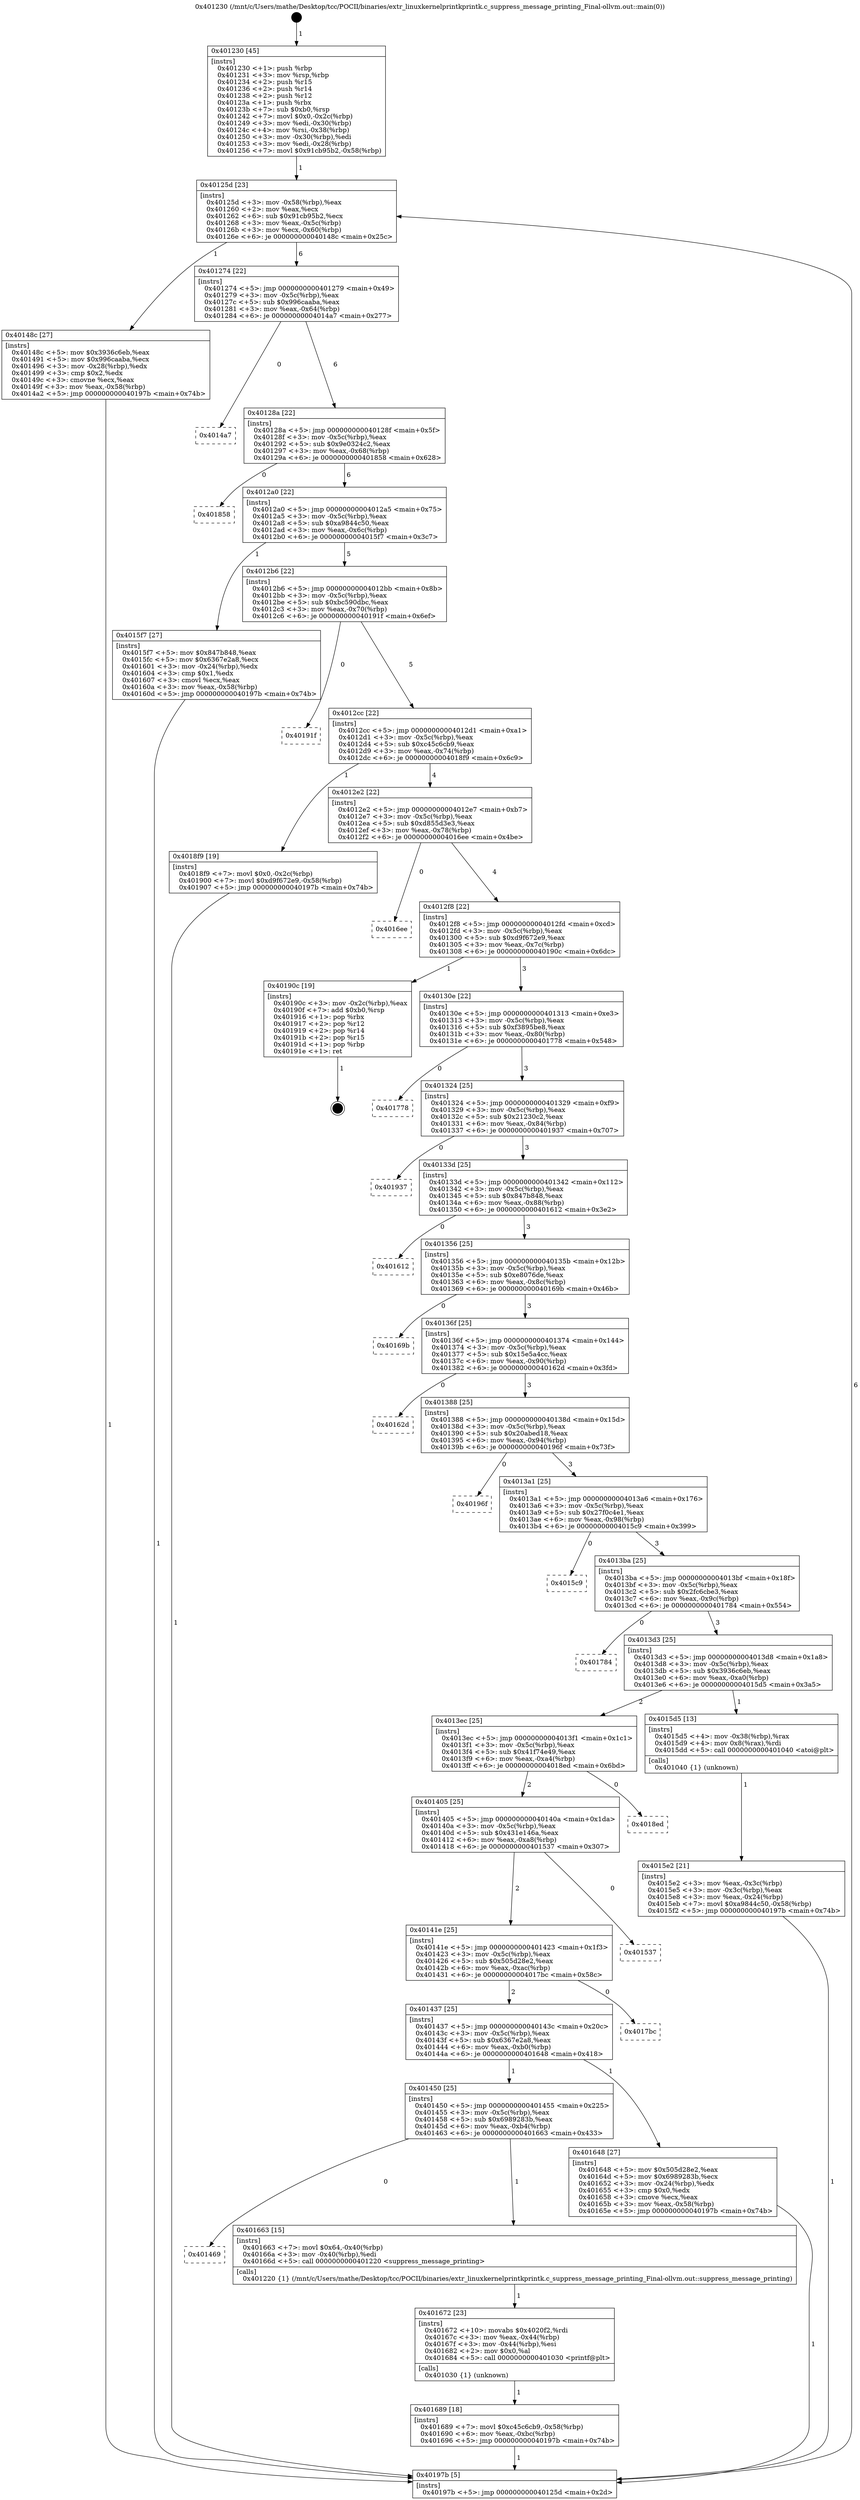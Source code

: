 digraph "0x401230" {
  label = "0x401230 (/mnt/c/Users/mathe/Desktop/tcc/POCII/binaries/extr_linuxkernelprintkprintk.c_suppress_message_printing_Final-ollvm.out::main(0))"
  labelloc = "t"
  node[shape=record]

  Entry [label="",width=0.3,height=0.3,shape=circle,fillcolor=black,style=filled]
  "0x40125d" [label="{
     0x40125d [23]\l
     | [instrs]\l
     &nbsp;&nbsp;0x40125d \<+3\>: mov -0x58(%rbp),%eax\l
     &nbsp;&nbsp;0x401260 \<+2\>: mov %eax,%ecx\l
     &nbsp;&nbsp;0x401262 \<+6\>: sub $0x91cb95b2,%ecx\l
     &nbsp;&nbsp;0x401268 \<+3\>: mov %eax,-0x5c(%rbp)\l
     &nbsp;&nbsp;0x40126b \<+3\>: mov %ecx,-0x60(%rbp)\l
     &nbsp;&nbsp;0x40126e \<+6\>: je 000000000040148c \<main+0x25c\>\l
  }"]
  "0x40148c" [label="{
     0x40148c [27]\l
     | [instrs]\l
     &nbsp;&nbsp;0x40148c \<+5\>: mov $0x3936c6eb,%eax\l
     &nbsp;&nbsp;0x401491 \<+5\>: mov $0x996caaba,%ecx\l
     &nbsp;&nbsp;0x401496 \<+3\>: mov -0x28(%rbp),%edx\l
     &nbsp;&nbsp;0x401499 \<+3\>: cmp $0x2,%edx\l
     &nbsp;&nbsp;0x40149c \<+3\>: cmovne %ecx,%eax\l
     &nbsp;&nbsp;0x40149f \<+3\>: mov %eax,-0x58(%rbp)\l
     &nbsp;&nbsp;0x4014a2 \<+5\>: jmp 000000000040197b \<main+0x74b\>\l
  }"]
  "0x401274" [label="{
     0x401274 [22]\l
     | [instrs]\l
     &nbsp;&nbsp;0x401274 \<+5\>: jmp 0000000000401279 \<main+0x49\>\l
     &nbsp;&nbsp;0x401279 \<+3\>: mov -0x5c(%rbp),%eax\l
     &nbsp;&nbsp;0x40127c \<+5\>: sub $0x996caaba,%eax\l
     &nbsp;&nbsp;0x401281 \<+3\>: mov %eax,-0x64(%rbp)\l
     &nbsp;&nbsp;0x401284 \<+6\>: je 00000000004014a7 \<main+0x277\>\l
  }"]
  "0x40197b" [label="{
     0x40197b [5]\l
     | [instrs]\l
     &nbsp;&nbsp;0x40197b \<+5\>: jmp 000000000040125d \<main+0x2d\>\l
  }"]
  "0x401230" [label="{
     0x401230 [45]\l
     | [instrs]\l
     &nbsp;&nbsp;0x401230 \<+1\>: push %rbp\l
     &nbsp;&nbsp;0x401231 \<+3\>: mov %rsp,%rbp\l
     &nbsp;&nbsp;0x401234 \<+2\>: push %r15\l
     &nbsp;&nbsp;0x401236 \<+2\>: push %r14\l
     &nbsp;&nbsp;0x401238 \<+2\>: push %r12\l
     &nbsp;&nbsp;0x40123a \<+1\>: push %rbx\l
     &nbsp;&nbsp;0x40123b \<+7\>: sub $0xb0,%rsp\l
     &nbsp;&nbsp;0x401242 \<+7\>: movl $0x0,-0x2c(%rbp)\l
     &nbsp;&nbsp;0x401249 \<+3\>: mov %edi,-0x30(%rbp)\l
     &nbsp;&nbsp;0x40124c \<+4\>: mov %rsi,-0x38(%rbp)\l
     &nbsp;&nbsp;0x401250 \<+3\>: mov -0x30(%rbp),%edi\l
     &nbsp;&nbsp;0x401253 \<+3\>: mov %edi,-0x28(%rbp)\l
     &nbsp;&nbsp;0x401256 \<+7\>: movl $0x91cb95b2,-0x58(%rbp)\l
  }"]
  Exit [label="",width=0.3,height=0.3,shape=circle,fillcolor=black,style=filled,peripheries=2]
  "0x4014a7" [label="{
     0x4014a7\l
  }", style=dashed]
  "0x40128a" [label="{
     0x40128a [22]\l
     | [instrs]\l
     &nbsp;&nbsp;0x40128a \<+5\>: jmp 000000000040128f \<main+0x5f\>\l
     &nbsp;&nbsp;0x40128f \<+3\>: mov -0x5c(%rbp),%eax\l
     &nbsp;&nbsp;0x401292 \<+5\>: sub $0x9e0324c2,%eax\l
     &nbsp;&nbsp;0x401297 \<+3\>: mov %eax,-0x68(%rbp)\l
     &nbsp;&nbsp;0x40129a \<+6\>: je 0000000000401858 \<main+0x628\>\l
  }"]
  "0x401689" [label="{
     0x401689 [18]\l
     | [instrs]\l
     &nbsp;&nbsp;0x401689 \<+7\>: movl $0xc45c6cb9,-0x58(%rbp)\l
     &nbsp;&nbsp;0x401690 \<+6\>: mov %eax,-0xbc(%rbp)\l
     &nbsp;&nbsp;0x401696 \<+5\>: jmp 000000000040197b \<main+0x74b\>\l
  }"]
  "0x401858" [label="{
     0x401858\l
  }", style=dashed]
  "0x4012a0" [label="{
     0x4012a0 [22]\l
     | [instrs]\l
     &nbsp;&nbsp;0x4012a0 \<+5\>: jmp 00000000004012a5 \<main+0x75\>\l
     &nbsp;&nbsp;0x4012a5 \<+3\>: mov -0x5c(%rbp),%eax\l
     &nbsp;&nbsp;0x4012a8 \<+5\>: sub $0xa9844c50,%eax\l
     &nbsp;&nbsp;0x4012ad \<+3\>: mov %eax,-0x6c(%rbp)\l
     &nbsp;&nbsp;0x4012b0 \<+6\>: je 00000000004015f7 \<main+0x3c7\>\l
  }"]
  "0x401672" [label="{
     0x401672 [23]\l
     | [instrs]\l
     &nbsp;&nbsp;0x401672 \<+10\>: movabs $0x4020f2,%rdi\l
     &nbsp;&nbsp;0x40167c \<+3\>: mov %eax,-0x44(%rbp)\l
     &nbsp;&nbsp;0x40167f \<+3\>: mov -0x44(%rbp),%esi\l
     &nbsp;&nbsp;0x401682 \<+2\>: mov $0x0,%al\l
     &nbsp;&nbsp;0x401684 \<+5\>: call 0000000000401030 \<printf@plt\>\l
     | [calls]\l
     &nbsp;&nbsp;0x401030 \{1\} (unknown)\l
  }"]
  "0x4015f7" [label="{
     0x4015f7 [27]\l
     | [instrs]\l
     &nbsp;&nbsp;0x4015f7 \<+5\>: mov $0x847b848,%eax\l
     &nbsp;&nbsp;0x4015fc \<+5\>: mov $0x6367e2a8,%ecx\l
     &nbsp;&nbsp;0x401601 \<+3\>: mov -0x24(%rbp),%edx\l
     &nbsp;&nbsp;0x401604 \<+3\>: cmp $0x1,%edx\l
     &nbsp;&nbsp;0x401607 \<+3\>: cmovl %ecx,%eax\l
     &nbsp;&nbsp;0x40160a \<+3\>: mov %eax,-0x58(%rbp)\l
     &nbsp;&nbsp;0x40160d \<+5\>: jmp 000000000040197b \<main+0x74b\>\l
  }"]
  "0x4012b6" [label="{
     0x4012b6 [22]\l
     | [instrs]\l
     &nbsp;&nbsp;0x4012b6 \<+5\>: jmp 00000000004012bb \<main+0x8b\>\l
     &nbsp;&nbsp;0x4012bb \<+3\>: mov -0x5c(%rbp),%eax\l
     &nbsp;&nbsp;0x4012be \<+5\>: sub $0xbc590dbc,%eax\l
     &nbsp;&nbsp;0x4012c3 \<+3\>: mov %eax,-0x70(%rbp)\l
     &nbsp;&nbsp;0x4012c6 \<+6\>: je 000000000040191f \<main+0x6ef\>\l
  }"]
  "0x401469" [label="{
     0x401469\l
  }", style=dashed]
  "0x40191f" [label="{
     0x40191f\l
  }", style=dashed]
  "0x4012cc" [label="{
     0x4012cc [22]\l
     | [instrs]\l
     &nbsp;&nbsp;0x4012cc \<+5\>: jmp 00000000004012d1 \<main+0xa1\>\l
     &nbsp;&nbsp;0x4012d1 \<+3\>: mov -0x5c(%rbp),%eax\l
     &nbsp;&nbsp;0x4012d4 \<+5\>: sub $0xc45c6cb9,%eax\l
     &nbsp;&nbsp;0x4012d9 \<+3\>: mov %eax,-0x74(%rbp)\l
     &nbsp;&nbsp;0x4012dc \<+6\>: je 00000000004018f9 \<main+0x6c9\>\l
  }"]
  "0x401663" [label="{
     0x401663 [15]\l
     | [instrs]\l
     &nbsp;&nbsp;0x401663 \<+7\>: movl $0x64,-0x40(%rbp)\l
     &nbsp;&nbsp;0x40166a \<+3\>: mov -0x40(%rbp),%edi\l
     &nbsp;&nbsp;0x40166d \<+5\>: call 0000000000401220 \<suppress_message_printing\>\l
     | [calls]\l
     &nbsp;&nbsp;0x401220 \{1\} (/mnt/c/Users/mathe/Desktop/tcc/POCII/binaries/extr_linuxkernelprintkprintk.c_suppress_message_printing_Final-ollvm.out::suppress_message_printing)\l
  }"]
  "0x4018f9" [label="{
     0x4018f9 [19]\l
     | [instrs]\l
     &nbsp;&nbsp;0x4018f9 \<+7\>: movl $0x0,-0x2c(%rbp)\l
     &nbsp;&nbsp;0x401900 \<+7\>: movl $0xd9f672e9,-0x58(%rbp)\l
     &nbsp;&nbsp;0x401907 \<+5\>: jmp 000000000040197b \<main+0x74b\>\l
  }"]
  "0x4012e2" [label="{
     0x4012e2 [22]\l
     | [instrs]\l
     &nbsp;&nbsp;0x4012e2 \<+5\>: jmp 00000000004012e7 \<main+0xb7\>\l
     &nbsp;&nbsp;0x4012e7 \<+3\>: mov -0x5c(%rbp),%eax\l
     &nbsp;&nbsp;0x4012ea \<+5\>: sub $0xd855d3e3,%eax\l
     &nbsp;&nbsp;0x4012ef \<+3\>: mov %eax,-0x78(%rbp)\l
     &nbsp;&nbsp;0x4012f2 \<+6\>: je 00000000004016ee \<main+0x4be\>\l
  }"]
  "0x401450" [label="{
     0x401450 [25]\l
     | [instrs]\l
     &nbsp;&nbsp;0x401450 \<+5\>: jmp 0000000000401455 \<main+0x225\>\l
     &nbsp;&nbsp;0x401455 \<+3\>: mov -0x5c(%rbp),%eax\l
     &nbsp;&nbsp;0x401458 \<+5\>: sub $0x6989283b,%eax\l
     &nbsp;&nbsp;0x40145d \<+6\>: mov %eax,-0xb4(%rbp)\l
     &nbsp;&nbsp;0x401463 \<+6\>: je 0000000000401663 \<main+0x433\>\l
  }"]
  "0x4016ee" [label="{
     0x4016ee\l
  }", style=dashed]
  "0x4012f8" [label="{
     0x4012f8 [22]\l
     | [instrs]\l
     &nbsp;&nbsp;0x4012f8 \<+5\>: jmp 00000000004012fd \<main+0xcd\>\l
     &nbsp;&nbsp;0x4012fd \<+3\>: mov -0x5c(%rbp),%eax\l
     &nbsp;&nbsp;0x401300 \<+5\>: sub $0xd9f672e9,%eax\l
     &nbsp;&nbsp;0x401305 \<+3\>: mov %eax,-0x7c(%rbp)\l
     &nbsp;&nbsp;0x401308 \<+6\>: je 000000000040190c \<main+0x6dc\>\l
  }"]
  "0x401648" [label="{
     0x401648 [27]\l
     | [instrs]\l
     &nbsp;&nbsp;0x401648 \<+5\>: mov $0x505d28e2,%eax\l
     &nbsp;&nbsp;0x40164d \<+5\>: mov $0x6989283b,%ecx\l
     &nbsp;&nbsp;0x401652 \<+3\>: mov -0x24(%rbp),%edx\l
     &nbsp;&nbsp;0x401655 \<+3\>: cmp $0x0,%edx\l
     &nbsp;&nbsp;0x401658 \<+3\>: cmove %ecx,%eax\l
     &nbsp;&nbsp;0x40165b \<+3\>: mov %eax,-0x58(%rbp)\l
     &nbsp;&nbsp;0x40165e \<+5\>: jmp 000000000040197b \<main+0x74b\>\l
  }"]
  "0x40190c" [label="{
     0x40190c [19]\l
     | [instrs]\l
     &nbsp;&nbsp;0x40190c \<+3\>: mov -0x2c(%rbp),%eax\l
     &nbsp;&nbsp;0x40190f \<+7\>: add $0xb0,%rsp\l
     &nbsp;&nbsp;0x401916 \<+1\>: pop %rbx\l
     &nbsp;&nbsp;0x401917 \<+2\>: pop %r12\l
     &nbsp;&nbsp;0x401919 \<+2\>: pop %r14\l
     &nbsp;&nbsp;0x40191b \<+2\>: pop %r15\l
     &nbsp;&nbsp;0x40191d \<+1\>: pop %rbp\l
     &nbsp;&nbsp;0x40191e \<+1\>: ret\l
  }"]
  "0x40130e" [label="{
     0x40130e [22]\l
     | [instrs]\l
     &nbsp;&nbsp;0x40130e \<+5\>: jmp 0000000000401313 \<main+0xe3\>\l
     &nbsp;&nbsp;0x401313 \<+3\>: mov -0x5c(%rbp),%eax\l
     &nbsp;&nbsp;0x401316 \<+5\>: sub $0xf3895be8,%eax\l
     &nbsp;&nbsp;0x40131b \<+3\>: mov %eax,-0x80(%rbp)\l
     &nbsp;&nbsp;0x40131e \<+6\>: je 0000000000401778 \<main+0x548\>\l
  }"]
  "0x401437" [label="{
     0x401437 [25]\l
     | [instrs]\l
     &nbsp;&nbsp;0x401437 \<+5\>: jmp 000000000040143c \<main+0x20c\>\l
     &nbsp;&nbsp;0x40143c \<+3\>: mov -0x5c(%rbp),%eax\l
     &nbsp;&nbsp;0x40143f \<+5\>: sub $0x6367e2a8,%eax\l
     &nbsp;&nbsp;0x401444 \<+6\>: mov %eax,-0xb0(%rbp)\l
     &nbsp;&nbsp;0x40144a \<+6\>: je 0000000000401648 \<main+0x418\>\l
  }"]
  "0x401778" [label="{
     0x401778\l
  }", style=dashed]
  "0x401324" [label="{
     0x401324 [25]\l
     | [instrs]\l
     &nbsp;&nbsp;0x401324 \<+5\>: jmp 0000000000401329 \<main+0xf9\>\l
     &nbsp;&nbsp;0x401329 \<+3\>: mov -0x5c(%rbp),%eax\l
     &nbsp;&nbsp;0x40132c \<+5\>: sub $0x21230c2,%eax\l
     &nbsp;&nbsp;0x401331 \<+6\>: mov %eax,-0x84(%rbp)\l
     &nbsp;&nbsp;0x401337 \<+6\>: je 0000000000401937 \<main+0x707\>\l
  }"]
  "0x4017bc" [label="{
     0x4017bc\l
  }", style=dashed]
  "0x401937" [label="{
     0x401937\l
  }", style=dashed]
  "0x40133d" [label="{
     0x40133d [25]\l
     | [instrs]\l
     &nbsp;&nbsp;0x40133d \<+5\>: jmp 0000000000401342 \<main+0x112\>\l
     &nbsp;&nbsp;0x401342 \<+3\>: mov -0x5c(%rbp),%eax\l
     &nbsp;&nbsp;0x401345 \<+5\>: sub $0x847b848,%eax\l
     &nbsp;&nbsp;0x40134a \<+6\>: mov %eax,-0x88(%rbp)\l
     &nbsp;&nbsp;0x401350 \<+6\>: je 0000000000401612 \<main+0x3e2\>\l
  }"]
  "0x40141e" [label="{
     0x40141e [25]\l
     | [instrs]\l
     &nbsp;&nbsp;0x40141e \<+5\>: jmp 0000000000401423 \<main+0x1f3\>\l
     &nbsp;&nbsp;0x401423 \<+3\>: mov -0x5c(%rbp),%eax\l
     &nbsp;&nbsp;0x401426 \<+5\>: sub $0x505d28e2,%eax\l
     &nbsp;&nbsp;0x40142b \<+6\>: mov %eax,-0xac(%rbp)\l
     &nbsp;&nbsp;0x401431 \<+6\>: je 00000000004017bc \<main+0x58c\>\l
  }"]
  "0x401612" [label="{
     0x401612\l
  }", style=dashed]
  "0x401356" [label="{
     0x401356 [25]\l
     | [instrs]\l
     &nbsp;&nbsp;0x401356 \<+5\>: jmp 000000000040135b \<main+0x12b\>\l
     &nbsp;&nbsp;0x40135b \<+3\>: mov -0x5c(%rbp),%eax\l
     &nbsp;&nbsp;0x40135e \<+5\>: sub $0xe8076de,%eax\l
     &nbsp;&nbsp;0x401363 \<+6\>: mov %eax,-0x8c(%rbp)\l
     &nbsp;&nbsp;0x401369 \<+6\>: je 000000000040169b \<main+0x46b\>\l
  }"]
  "0x401537" [label="{
     0x401537\l
  }", style=dashed]
  "0x40169b" [label="{
     0x40169b\l
  }", style=dashed]
  "0x40136f" [label="{
     0x40136f [25]\l
     | [instrs]\l
     &nbsp;&nbsp;0x40136f \<+5\>: jmp 0000000000401374 \<main+0x144\>\l
     &nbsp;&nbsp;0x401374 \<+3\>: mov -0x5c(%rbp),%eax\l
     &nbsp;&nbsp;0x401377 \<+5\>: sub $0x15e5a4cc,%eax\l
     &nbsp;&nbsp;0x40137c \<+6\>: mov %eax,-0x90(%rbp)\l
     &nbsp;&nbsp;0x401382 \<+6\>: je 000000000040162d \<main+0x3fd\>\l
  }"]
  "0x401405" [label="{
     0x401405 [25]\l
     | [instrs]\l
     &nbsp;&nbsp;0x401405 \<+5\>: jmp 000000000040140a \<main+0x1da\>\l
     &nbsp;&nbsp;0x40140a \<+3\>: mov -0x5c(%rbp),%eax\l
     &nbsp;&nbsp;0x40140d \<+5\>: sub $0x431e146a,%eax\l
     &nbsp;&nbsp;0x401412 \<+6\>: mov %eax,-0xa8(%rbp)\l
     &nbsp;&nbsp;0x401418 \<+6\>: je 0000000000401537 \<main+0x307\>\l
  }"]
  "0x40162d" [label="{
     0x40162d\l
  }", style=dashed]
  "0x401388" [label="{
     0x401388 [25]\l
     | [instrs]\l
     &nbsp;&nbsp;0x401388 \<+5\>: jmp 000000000040138d \<main+0x15d\>\l
     &nbsp;&nbsp;0x40138d \<+3\>: mov -0x5c(%rbp),%eax\l
     &nbsp;&nbsp;0x401390 \<+5\>: sub $0x20abed18,%eax\l
     &nbsp;&nbsp;0x401395 \<+6\>: mov %eax,-0x94(%rbp)\l
     &nbsp;&nbsp;0x40139b \<+6\>: je 000000000040196f \<main+0x73f\>\l
  }"]
  "0x4018ed" [label="{
     0x4018ed\l
  }", style=dashed]
  "0x40196f" [label="{
     0x40196f\l
  }", style=dashed]
  "0x4013a1" [label="{
     0x4013a1 [25]\l
     | [instrs]\l
     &nbsp;&nbsp;0x4013a1 \<+5\>: jmp 00000000004013a6 \<main+0x176\>\l
     &nbsp;&nbsp;0x4013a6 \<+3\>: mov -0x5c(%rbp),%eax\l
     &nbsp;&nbsp;0x4013a9 \<+5\>: sub $0x27f0c4e1,%eax\l
     &nbsp;&nbsp;0x4013ae \<+6\>: mov %eax,-0x98(%rbp)\l
     &nbsp;&nbsp;0x4013b4 \<+6\>: je 00000000004015c9 \<main+0x399\>\l
  }"]
  "0x4015e2" [label="{
     0x4015e2 [21]\l
     | [instrs]\l
     &nbsp;&nbsp;0x4015e2 \<+3\>: mov %eax,-0x3c(%rbp)\l
     &nbsp;&nbsp;0x4015e5 \<+3\>: mov -0x3c(%rbp),%eax\l
     &nbsp;&nbsp;0x4015e8 \<+3\>: mov %eax,-0x24(%rbp)\l
     &nbsp;&nbsp;0x4015eb \<+7\>: movl $0xa9844c50,-0x58(%rbp)\l
     &nbsp;&nbsp;0x4015f2 \<+5\>: jmp 000000000040197b \<main+0x74b\>\l
  }"]
  "0x4015c9" [label="{
     0x4015c9\l
  }", style=dashed]
  "0x4013ba" [label="{
     0x4013ba [25]\l
     | [instrs]\l
     &nbsp;&nbsp;0x4013ba \<+5\>: jmp 00000000004013bf \<main+0x18f\>\l
     &nbsp;&nbsp;0x4013bf \<+3\>: mov -0x5c(%rbp),%eax\l
     &nbsp;&nbsp;0x4013c2 \<+5\>: sub $0x2fc6cbe3,%eax\l
     &nbsp;&nbsp;0x4013c7 \<+6\>: mov %eax,-0x9c(%rbp)\l
     &nbsp;&nbsp;0x4013cd \<+6\>: je 0000000000401784 \<main+0x554\>\l
  }"]
  "0x4013ec" [label="{
     0x4013ec [25]\l
     | [instrs]\l
     &nbsp;&nbsp;0x4013ec \<+5\>: jmp 00000000004013f1 \<main+0x1c1\>\l
     &nbsp;&nbsp;0x4013f1 \<+3\>: mov -0x5c(%rbp),%eax\l
     &nbsp;&nbsp;0x4013f4 \<+5\>: sub $0x41f74e49,%eax\l
     &nbsp;&nbsp;0x4013f9 \<+6\>: mov %eax,-0xa4(%rbp)\l
     &nbsp;&nbsp;0x4013ff \<+6\>: je 00000000004018ed \<main+0x6bd\>\l
  }"]
  "0x401784" [label="{
     0x401784\l
  }", style=dashed]
  "0x4013d3" [label="{
     0x4013d3 [25]\l
     | [instrs]\l
     &nbsp;&nbsp;0x4013d3 \<+5\>: jmp 00000000004013d8 \<main+0x1a8\>\l
     &nbsp;&nbsp;0x4013d8 \<+3\>: mov -0x5c(%rbp),%eax\l
     &nbsp;&nbsp;0x4013db \<+5\>: sub $0x3936c6eb,%eax\l
     &nbsp;&nbsp;0x4013e0 \<+6\>: mov %eax,-0xa0(%rbp)\l
     &nbsp;&nbsp;0x4013e6 \<+6\>: je 00000000004015d5 \<main+0x3a5\>\l
  }"]
  "0x4015d5" [label="{
     0x4015d5 [13]\l
     | [instrs]\l
     &nbsp;&nbsp;0x4015d5 \<+4\>: mov -0x38(%rbp),%rax\l
     &nbsp;&nbsp;0x4015d9 \<+4\>: mov 0x8(%rax),%rdi\l
     &nbsp;&nbsp;0x4015dd \<+5\>: call 0000000000401040 \<atoi@plt\>\l
     | [calls]\l
     &nbsp;&nbsp;0x401040 \{1\} (unknown)\l
  }"]
  Entry -> "0x401230" [label=" 1"]
  "0x40125d" -> "0x40148c" [label=" 1"]
  "0x40125d" -> "0x401274" [label=" 6"]
  "0x40148c" -> "0x40197b" [label=" 1"]
  "0x401230" -> "0x40125d" [label=" 1"]
  "0x40197b" -> "0x40125d" [label=" 6"]
  "0x40190c" -> Exit [label=" 1"]
  "0x401274" -> "0x4014a7" [label=" 0"]
  "0x401274" -> "0x40128a" [label=" 6"]
  "0x4018f9" -> "0x40197b" [label=" 1"]
  "0x40128a" -> "0x401858" [label=" 0"]
  "0x40128a" -> "0x4012a0" [label=" 6"]
  "0x401689" -> "0x40197b" [label=" 1"]
  "0x4012a0" -> "0x4015f7" [label=" 1"]
  "0x4012a0" -> "0x4012b6" [label=" 5"]
  "0x401672" -> "0x401689" [label=" 1"]
  "0x4012b6" -> "0x40191f" [label=" 0"]
  "0x4012b6" -> "0x4012cc" [label=" 5"]
  "0x401663" -> "0x401672" [label=" 1"]
  "0x4012cc" -> "0x4018f9" [label=" 1"]
  "0x4012cc" -> "0x4012e2" [label=" 4"]
  "0x401450" -> "0x401469" [label=" 0"]
  "0x4012e2" -> "0x4016ee" [label=" 0"]
  "0x4012e2" -> "0x4012f8" [label=" 4"]
  "0x401450" -> "0x401663" [label=" 1"]
  "0x4012f8" -> "0x40190c" [label=" 1"]
  "0x4012f8" -> "0x40130e" [label=" 3"]
  "0x401648" -> "0x40197b" [label=" 1"]
  "0x40130e" -> "0x401778" [label=" 0"]
  "0x40130e" -> "0x401324" [label=" 3"]
  "0x401437" -> "0x401648" [label=" 1"]
  "0x401324" -> "0x401937" [label=" 0"]
  "0x401324" -> "0x40133d" [label=" 3"]
  "0x401437" -> "0x401450" [label=" 1"]
  "0x40133d" -> "0x401612" [label=" 0"]
  "0x40133d" -> "0x401356" [label=" 3"]
  "0x40141e" -> "0x4017bc" [label=" 0"]
  "0x401356" -> "0x40169b" [label=" 0"]
  "0x401356" -> "0x40136f" [label=" 3"]
  "0x40141e" -> "0x401437" [label=" 2"]
  "0x40136f" -> "0x40162d" [label=" 0"]
  "0x40136f" -> "0x401388" [label=" 3"]
  "0x401405" -> "0x401537" [label=" 0"]
  "0x401388" -> "0x40196f" [label=" 0"]
  "0x401388" -> "0x4013a1" [label=" 3"]
  "0x401405" -> "0x40141e" [label=" 2"]
  "0x4013a1" -> "0x4015c9" [label=" 0"]
  "0x4013a1" -> "0x4013ba" [label=" 3"]
  "0x4013ec" -> "0x4018ed" [label=" 0"]
  "0x4013ba" -> "0x401784" [label=" 0"]
  "0x4013ba" -> "0x4013d3" [label=" 3"]
  "0x4013ec" -> "0x401405" [label=" 2"]
  "0x4013d3" -> "0x4015d5" [label=" 1"]
  "0x4013d3" -> "0x4013ec" [label=" 2"]
  "0x4015d5" -> "0x4015e2" [label=" 1"]
  "0x4015e2" -> "0x40197b" [label=" 1"]
  "0x4015f7" -> "0x40197b" [label=" 1"]
}
